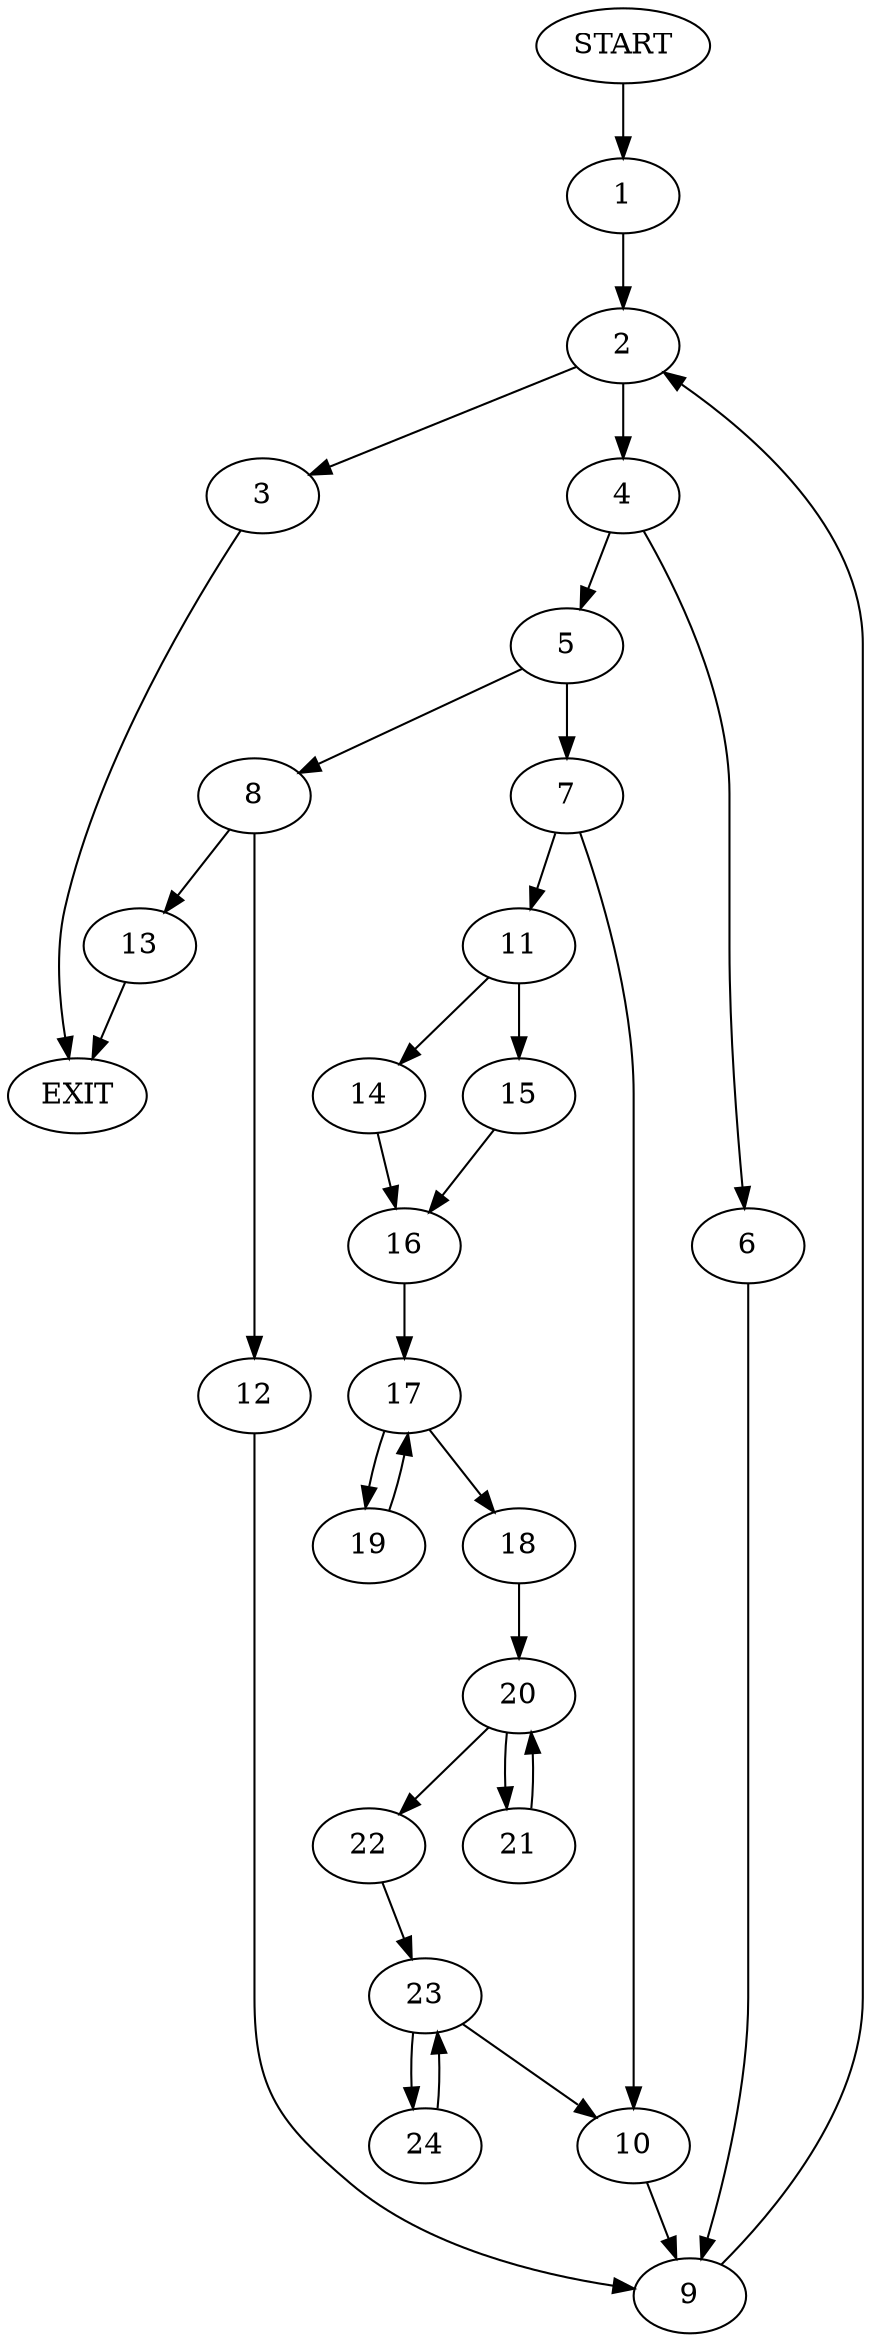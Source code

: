 digraph {
0 [label="START"]
25 [label="EXIT"]
0 -> 1
1 -> 2
2 -> 3
2 -> 4
4 -> 5
4 -> 6
3 -> 25
5 -> 7
5 -> 8
6 -> 9
9 -> 2
7 -> 10
7 -> 11
8 -> 12
8 -> 13
11 -> 14
11 -> 15
10 -> 9
15 -> 16
14 -> 16
16 -> 17
17 -> 18
17 -> 19
19 -> 17
18 -> 20
20 -> 21
20 -> 22
22 -> 23
21 -> 20
23 -> 10
23 -> 24
24 -> 23
12 -> 9
13 -> 25
}
